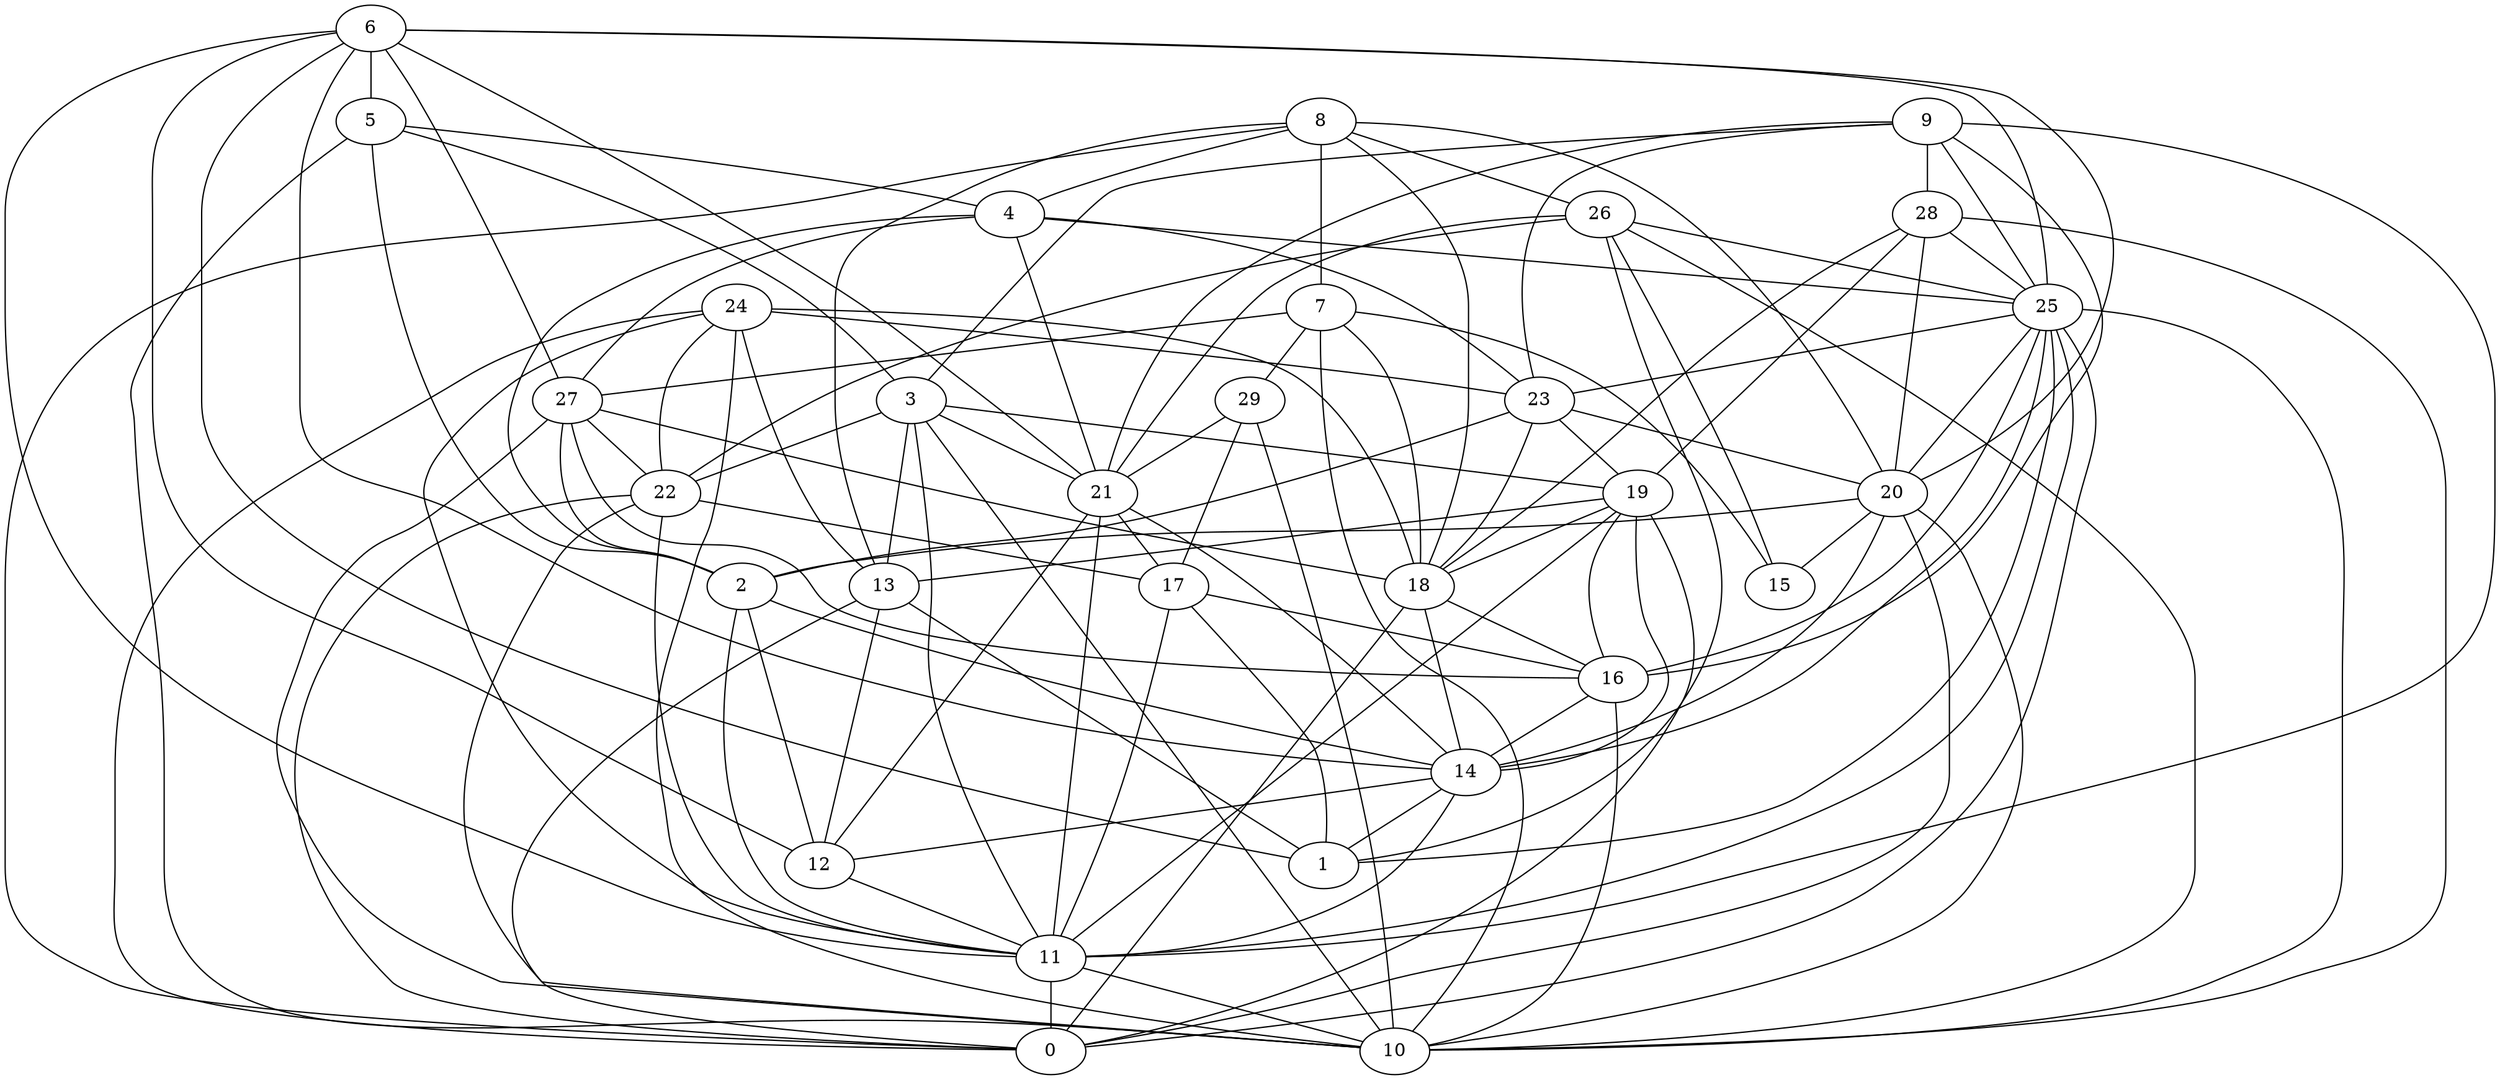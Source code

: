 digraph GG_graph {

subgraph G_graph {
edge [color = black]
"13" -> "0" [dir = none]
"13" -> "1" [dir = none]
"13" -> "12" [dir = none]
"16" -> "14" [dir = none]
"16" -> "10" [dir = none]
"28" -> "25" [dir = none]
"28" -> "19" [dir = none]
"9" -> "3" [dir = none]
"9" -> "21" [dir = none]
"9" -> "28" [dir = none]
"9" -> "16" [dir = none]
"9" -> "23" [dir = none]
"9" -> "25" [dir = none]
"17" -> "16" [dir = none]
"17" -> "1" [dir = none]
"17" -> "11" [dir = none]
"22" -> "0" [dir = none]
"22" -> "11" [dir = none]
"20" -> "10" [dir = none]
"20" -> "0" [dir = none]
"20" -> "15" [dir = none]
"20" -> "14" [dir = none]
"11" -> "0" [dir = none]
"11" -> "10" [dir = none]
"18" -> "16" [dir = none]
"18" -> "14" [dir = none]
"21" -> "14" [dir = none]
"21" -> "11" [dir = none]
"21" -> "12" [dir = none]
"23" -> "2" [dir = none]
"23" -> "19" [dir = none]
"23" -> "20" [dir = none]
"25" -> "11" [dir = none]
"25" -> "20" [dir = none]
"25" -> "14" [dir = none]
"25" -> "10" [dir = none]
"25" -> "0" [dir = none]
"25" -> "23" [dir = none]
"25" -> "1" [dir = none]
"25" -> "16" [dir = none]
"2" -> "12" [dir = none]
"2" -> "14" [dir = none]
"2" -> "11" [dir = none]
"3" -> "22" [dir = none]
"3" -> "10" [dir = none]
"3" -> "21" [dir = none]
"3" -> "11" [dir = none]
"6" -> "20" [dir = none]
"6" -> "12" [dir = none]
"6" -> "21" [dir = none]
"6" -> "11" [dir = none]
"6" -> "27" [dir = none]
"6" -> "1" [dir = none]
"6" -> "5" [dir = none]
"19" -> "14" [dir = none]
"19" -> "13" [dir = none]
"19" -> "16" [dir = none]
"5" -> "3" [dir = none]
"5" -> "2" [dir = none]
"14" -> "11" [dir = none]
"14" -> "12" [dir = none]
"14" -> "1" [dir = none]
"26" -> "1" [dir = none]
"26" -> "15" [dir = none]
"26" -> "21" [dir = none]
"4" -> "2" [dir = none]
"4" -> "21" [dir = none]
"29" -> "10" [dir = none]
"29" -> "21" [dir = none]
"7" -> "18" [dir = none]
"7" -> "29" [dir = none]
"7" -> "15" [dir = none]
"7" -> "10" [dir = none]
"27" -> "16" [dir = none]
"27" -> "18" [dir = none]
"27" -> "10" [dir = none]
"27" -> "2" [dir = none]
"8" -> "18" [dir = none]
"8" -> "26" [dir = none]
"8" -> "7" [dir = none]
"8" -> "13" [dir = none]
"8" -> "4" [dir = none]
"8" -> "20" [dir = none]
"24" -> "13" [dir = none]
"24" -> "11" [dir = none]
"24" -> "10" [dir = none]
"24" -> "18" [dir = none]
"24" -> "23" [dir = none]
"19" -> "0" [dir = none]
"22" -> "17" [dir = none]
"28" -> "20" [dir = none]
"4" -> "25" [dir = none]
"5" -> "10" [dir = none]
"3" -> "13" [dir = none]
"7" -> "27" [dir = none]
"4" -> "23" [dir = none]
"28" -> "18" [dir = none]
"19" -> "11" [dir = none]
"5" -> "4" [dir = none]
"26" -> "10" [dir = none]
"23" -> "18" [dir = none]
"9" -> "11" [dir = none]
"22" -> "10" [dir = none]
"6" -> "25" [dir = none]
"26" -> "25" [dir = none]
"8" -> "0" [dir = none]
"20" -> "2" [dir = none]
"24" -> "0" [dir = none]
"21" -> "17" [dir = none]
"3" -> "19" [dir = none]
"12" -> "11" [dir = none]
"27" -> "22" [dir = none]
"28" -> "10" [dir = none]
"4" -> "27" [dir = none]
"26" -> "22" [dir = none]
"6" -> "14" [dir = none]
"18" -> "0" [dir = none]
"24" -> "22" [dir = none]
"19" -> "18" [dir = none]
"29" -> "17" [dir = none]
}

}

